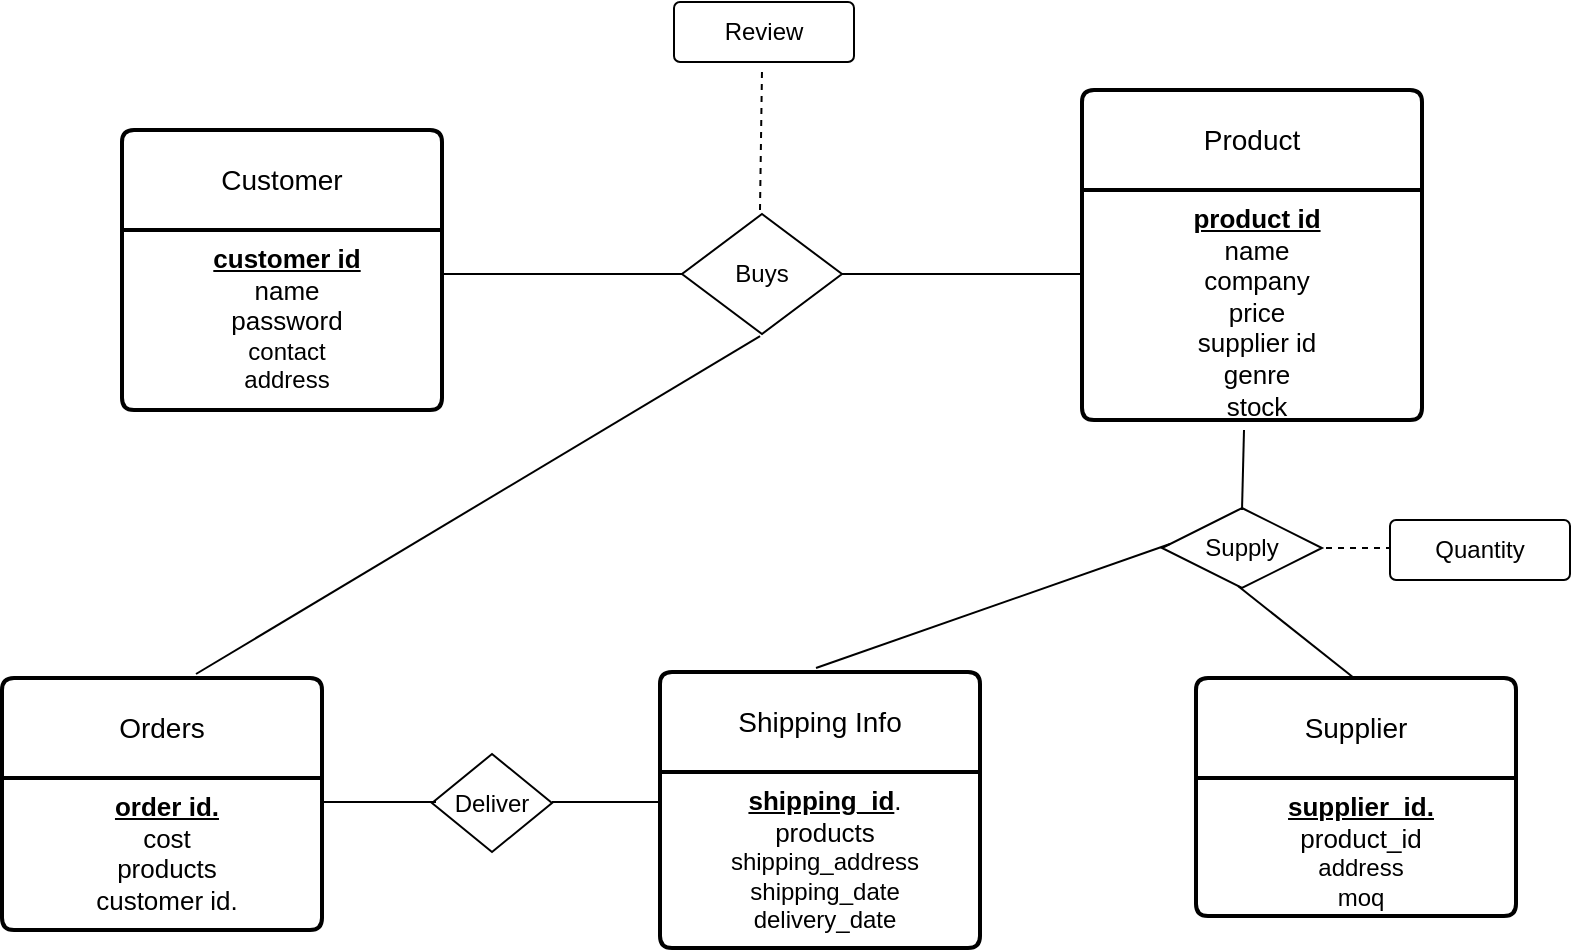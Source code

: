 <mxfile version="24.2.5" type="device">
  <diagram id="R2lEEEUBdFMjLlhIrx00" name="Page-1">
    <mxGraphModel dx="1434" dy="774" grid="1" gridSize="10" guides="0" tooltips="1" connect="0" arrows="1" fold="1" page="1" pageScale="1" pageWidth="850" pageHeight="1100" math="0" shadow="0" extFonts="Permanent Marker^https://fonts.googleapis.com/css?family=Permanent+Marker">
      <root>
        <mxCell id="0" />
        <mxCell id="1" parent="0" />
        <mxCell id="ZalBxmQH-GRY2DC9P5CH-5" value="Customer" style="swimlane;childLayout=stackLayout;horizontal=1;startSize=50;horizontalStack=0;rounded=1;fontSize=14;fontStyle=0;strokeWidth=2;resizeParent=0;resizeLast=1;shadow=0;dashed=0;align=center;arcSize=4;whiteSpace=wrap;html=1;" parent="1" vertex="1">
          <mxGeometry x="120" y="130" width="160" height="140" as="geometry" />
        </mxCell>
        <mxCell id="ZalBxmQH-GRY2DC9P5CH-7" value="&lt;div style=&quot;font-size: 13px;&quot;&gt;&lt;b style=&quot;background-color: initial;&quot;&gt;&lt;u&gt;&lt;font style=&quot;font-size: 13px;&quot;&gt;customer id&lt;/font&gt;&lt;/u&gt;&lt;/b&gt;&lt;/div&gt;&lt;div style=&quot;font-size: 13px;&quot;&gt;&lt;span style=&quot;background-color: initial;&quot;&gt;&lt;font style=&quot;font-size: 13px;&quot;&gt;name&lt;br&gt;&lt;/font&gt;&lt;/span&gt;&lt;/div&gt;&lt;div style=&quot;font-size: 13px;&quot;&gt;password&lt;/div&gt;&lt;div&gt;contact&lt;/div&gt;&lt;div&gt;address&lt;/div&gt;&lt;div&gt;&lt;br&gt;&lt;/div&gt;&lt;div&gt;&lt;br&gt;&lt;div style=&quot;&quot;&gt;&lt;br&gt;&lt;/div&gt;&lt;/div&gt;" style="align=center;strokeColor=none;fillColor=none;spacingLeft=4;fontSize=12;verticalAlign=top;resizable=0;rotatable=0;part=1;html=1;" parent="ZalBxmQH-GRY2DC9P5CH-5" vertex="1">
          <mxGeometry y="50" width="160" height="90" as="geometry" />
        </mxCell>
        <mxCell id="ZalBxmQH-GRY2DC9P5CH-28" style="edgeStyle=orthogonalEdgeStyle;rounded=0;orthogonalLoop=1;jettySize=auto;html=1;exitX=0.5;exitY=1;exitDx=0;exitDy=0;" parent="ZalBxmQH-GRY2DC9P5CH-5" source="ZalBxmQH-GRY2DC9P5CH-7" target="ZalBxmQH-GRY2DC9P5CH-7" edge="1">
          <mxGeometry relative="1" as="geometry" />
        </mxCell>
        <mxCell id="ZalBxmQH-GRY2DC9P5CH-9" value="Product" style="swimlane;childLayout=stackLayout;horizontal=1;startSize=50;horizontalStack=0;rounded=1;fontSize=14;fontStyle=0;strokeWidth=2;resizeParent=0;resizeLast=1;shadow=0;dashed=0;align=center;arcSize=4;whiteSpace=wrap;html=1;" parent="1" vertex="1">
          <mxGeometry x="600" y="110" width="170" height="165" as="geometry" />
        </mxCell>
        <mxCell id="ZalBxmQH-GRY2DC9P5CH-10" value="&lt;div&gt;&lt;b style=&quot;font-size: 13px;&quot;&gt;&lt;u&gt;&lt;font style=&quot;font-size: 13px;&quot;&gt;product id &lt;br&gt;&lt;/font&gt;&lt;/u&gt;&lt;/b&gt;&lt;/div&gt;&lt;div&gt;&lt;span style=&quot;font-size: 13px;&quot;&gt;&lt;font style=&quot;font-size: 13px;&quot;&gt;name&lt;br&gt;&lt;/font&gt;&lt;/span&gt;&lt;/div&gt;&lt;div&gt;&lt;span style=&quot;font-size: 13px;&quot;&gt;&lt;font style=&quot;font-size: 13px;&quot;&gt;company&lt;br&gt;&lt;/font&gt;&lt;/span&gt;&lt;/div&gt;&lt;div&gt;&lt;span style=&quot;font-size: 13px;&quot;&gt;&lt;font style=&quot;font-size: 13px;&quot;&gt;price&lt;br&gt;&lt;/font&gt;&lt;/span&gt;&lt;/div&gt;&lt;div style=&quot;font-size: 13px;&quot;&gt;supplier id&lt;br&gt;&lt;div&gt;genre&lt;/div&gt;&lt;div&gt;stock&lt;/div&gt;&lt;div&gt;&lt;br&gt;&lt;/div&gt;&lt;/div&gt;" style="align=center;strokeColor=none;fillColor=none;spacingLeft=4;fontSize=12;verticalAlign=top;resizable=0;rotatable=0;part=1;html=1;" parent="ZalBxmQH-GRY2DC9P5CH-9" vertex="1">
          <mxGeometry y="50" width="170" height="115" as="geometry" />
        </mxCell>
        <mxCell id="ZalBxmQH-GRY2DC9P5CH-31" style="edgeStyle=orthogonalEdgeStyle;rounded=0;orthogonalLoop=1;jettySize=auto;html=1;exitX=1;exitY=0.5;exitDx=0;exitDy=0;endArrow=none;endFill=0;" parent="1" source="ZalBxmQH-GRY2DC9P5CH-11" edge="1">
          <mxGeometry relative="1" as="geometry">
            <mxPoint x="600" y="202" as="targetPoint" />
          </mxGeometry>
        </mxCell>
        <mxCell id="ZalBxmQH-GRY2DC9P5CH-11" value="Buys" style="shape=rhombus;perimeter=rhombusPerimeter;whiteSpace=wrap;html=1;align=center;" parent="1" vertex="1">
          <mxGeometry x="400" y="172" width="80" height="60" as="geometry" />
        </mxCell>
        <mxCell id="ZalBxmQH-GRY2DC9P5CH-12" value="Orders" style="swimlane;childLayout=stackLayout;horizontal=1;startSize=50;horizontalStack=0;rounded=1;fontSize=14;fontStyle=0;strokeWidth=2;resizeParent=0;resizeLast=1;shadow=0;dashed=0;align=center;arcSize=4;whiteSpace=wrap;html=1;" parent="1" vertex="1">
          <mxGeometry x="60" y="404" width="160" height="126" as="geometry" />
        </mxCell>
        <mxCell id="ZalBxmQH-GRY2DC9P5CH-13" value="&lt;div&gt;&lt;b style=&quot;font-size: 13px;&quot;&gt;&lt;u&gt;&lt;font style=&quot;font-size: 13px;&quot;&gt;order id.&lt;/font&gt;&lt;/u&gt;&lt;/b&gt;&lt;/div&gt;&lt;div&gt;&lt;span style=&quot;font-size: 13px;&quot;&gt;&lt;font style=&quot;font-size: 13px;&quot;&gt;cost&lt;br&gt;&lt;/font&gt;&lt;/span&gt;&lt;/div&gt;&lt;div&gt;&lt;span style=&quot;font-size: 13px;&quot;&gt;&lt;font style=&quot;font-size: 13px;&quot;&gt;products&lt;br&gt;&lt;/font&gt;&lt;/span&gt;&lt;/div&gt;&lt;div style=&quot;font-size: 13px;&quot;&gt;customer id.&lt;/div&gt;" style="align=center;strokeColor=none;fillColor=none;spacingLeft=4;fontSize=12;verticalAlign=top;resizable=0;rotatable=0;part=1;html=1;" parent="ZalBxmQH-GRY2DC9P5CH-12" vertex="1">
          <mxGeometry y="50" width="160" height="76" as="geometry" />
        </mxCell>
        <mxCell id="ZalBxmQH-GRY2DC9P5CH-14" value="Shipping Info" style="swimlane;childLayout=stackLayout;horizontal=1;startSize=50;horizontalStack=0;rounded=1;fontSize=14;fontStyle=0;strokeWidth=2;resizeParent=0;resizeLast=1;shadow=0;dashed=0;align=center;arcSize=4;whiteSpace=wrap;html=1;" parent="1" vertex="1">
          <mxGeometry x="389" y="401" width="160" height="138" as="geometry" />
        </mxCell>
        <mxCell id="ZalBxmQH-GRY2DC9P5CH-15" value="&lt;div&gt;&lt;font style=&quot;font-size: 13px;&quot;&gt;&lt;b&gt;&lt;u&gt;shipping_id&lt;/u&gt;&lt;/b&gt;.&lt;/font&gt;&lt;/div&gt;&lt;div&gt;&lt;font style=&quot;font-size: 13px;&quot;&gt;products&lt;br&gt;&lt;/font&gt;&lt;/div&gt;&lt;div&gt;shipping_address&lt;/div&gt;&lt;div&gt;shipping_date&lt;/div&gt;&lt;div&gt;delivery_date&lt;/div&gt;" style="align=center;strokeColor=none;fillColor=none;spacingLeft=4;fontSize=12;verticalAlign=top;resizable=0;rotatable=0;part=1;html=1;" parent="ZalBxmQH-GRY2DC9P5CH-14" vertex="1">
          <mxGeometry y="50" width="160" height="88" as="geometry" />
        </mxCell>
        <mxCell id="ZalBxmQH-GRY2DC9P5CH-16" value="Supplier" style="swimlane;childLayout=stackLayout;horizontal=1;startSize=50;horizontalStack=0;rounded=1;fontSize=14;fontStyle=0;strokeWidth=2;resizeParent=0;resizeLast=1;shadow=0;dashed=0;align=center;arcSize=4;whiteSpace=wrap;html=1;" parent="1" vertex="1">
          <mxGeometry x="657" y="404" width="160" height="119" as="geometry" />
        </mxCell>
        <mxCell id="ZalBxmQH-GRY2DC9P5CH-17" value="&lt;b style=&quot;font-size: 13px;&quot;&gt;&lt;u&gt;&lt;font style=&quot;font-size: 13px;&quot;&gt;supplier_id.&lt;/font&gt;&lt;/u&gt;&lt;/b&gt;&lt;div style=&quot;font-size: 13px;&quot;&gt;product_id&lt;/div&gt;&lt;div&gt;address&lt;/div&gt;&lt;div&gt;moq&lt;/div&gt;" style="align=center;strokeColor=none;fillColor=none;spacingLeft=4;fontSize=12;verticalAlign=top;resizable=0;rotatable=0;part=1;html=1;" parent="ZalBxmQH-GRY2DC9P5CH-16" vertex="1">
          <mxGeometry y="50" width="160" height="69" as="geometry" />
        </mxCell>
        <mxCell id="ZalBxmQH-GRY2DC9P5CH-19" value="Supply" style="shape=rhombus;perimeter=rhombusPerimeter;whiteSpace=wrap;html=1;align=center;" parent="1" vertex="1">
          <mxGeometry x="640" y="319" width="80" height="40" as="geometry" />
        </mxCell>
        <mxCell id="ZalBxmQH-GRY2DC9P5CH-21" value="Deliver" style="shape=rhombus;perimeter=rhombusPerimeter;whiteSpace=wrap;html=1;align=center;" parent="1" vertex="1">
          <mxGeometry x="275" y="442" width="60" height="49" as="geometry" />
        </mxCell>
        <mxCell id="ZalBxmQH-GRY2DC9P5CH-39" value="" style="line;strokeWidth=1;rotatable=0;dashed=0;labelPosition=right;align=left;verticalAlign=middle;spacingTop=0;spacingLeft=6;points=[];portConstraint=eastwest;" parent="1" vertex="1">
          <mxGeometry x="280" y="197" width="120" height="10" as="geometry" />
        </mxCell>
        <mxCell id="ZalBxmQH-GRY2DC9P5CH-40" value="" style="line;strokeWidth=1;rotatable=0;dashed=0;labelPosition=right;align=left;verticalAlign=middle;spacingTop=0;spacingLeft=6;points=[];portConstraint=eastwest;" parent="1" vertex="1">
          <mxGeometry x="219" y="461" width="58" height="10" as="geometry" />
        </mxCell>
        <mxCell id="ZalBxmQH-GRY2DC9P5CH-41" value="" style="line;strokeWidth=1;rotatable=0;dashed=0;labelPosition=right;align=left;verticalAlign=middle;spacingTop=0;spacingLeft=6;points=[];portConstraint=eastwest;" parent="1" vertex="1">
          <mxGeometry x="335" y="461" width="54" height="10" as="geometry" />
        </mxCell>
        <mxCell id="ZalBxmQH-GRY2DC9P5CH-45" value="" style="endArrow=none;html=1;rounded=0;endFill=0;entryX=0.488;entryY=1.017;entryDx=0;entryDy=0;entryPerimeter=0;" parent="1" target="ZalBxmQH-GRY2DC9P5CH-11" edge="1">
          <mxGeometry width="50" height="50" relative="1" as="geometry">
            <mxPoint x="157" y="402" as="sourcePoint" />
            <mxPoint x="440" y="231" as="targetPoint" />
          </mxGeometry>
        </mxCell>
        <mxCell id="ZalBxmQH-GRY2DC9P5CH-46" value="" style="endArrow=none;html=1;rounded=0;entryX=0.05;entryY=0.45;entryDx=0;entryDy=0;entryPerimeter=0;endFill=0;" parent="1" target="ZalBxmQH-GRY2DC9P5CH-19" edge="1">
          <mxGeometry width="50" height="50" relative="1" as="geometry">
            <mxPoint x="467" y="399" as="sourcePoint" />
            <mxPoint x="517" y="349" as="targetPoint" />
          </mxGeometry>
        </mxCell>
        <mxCell id="ZalBxmQH-GRY2DC9P5CH-47" value="" style="endArrow=none;html=1;rounded=0;entryX=0.475;entryY=0.975;entryDx=0;entryDy=0;entryPerimeter=0;endFill=0;" parent="1" target="ZalBxmQH-GRY2DC9P5CH-19" edge="1">
          <mxGeometry width="50" height="50" relative="1" as="geometry">
            <mxPoint x="736" y="404" as="sourcePoint" />
            <mxPoint x="786" y="354" as="targetPoint" />
          </mxGeometry>
        </mxCell>
        <mxCell id="ZalBxmQH-GRY2DC9P5CH-49" value="" style="endArrow=none;html=1;rounded=0;endFill=0;dashed=1;" parent="1" edge="1">
          <mxGeometry width="50" height="50" relative="1" as="geometry">
            <mxPoint x="439" y="170" as="sourcePoint" />
            <mxPoint x="440" y="100" as="targetPoint" />
          </mxGeometry>
        </mxCell>
        <mxCell id="ZalBxmQH-GRY2DC9P5CH-50" value="Review" style="rounded=1;arcSize=10;whiteSpace=wrap;html=1;align=center;" parent="1" vertex="1">
          <mxGeometry x="396" y="66" width="90" height="30" as="geometry" />
        </mxCell>
        <mxCell id="3uzZX8caUjZ8ce4OJM4Q-1" value="" style="endArrow=none;html=1;rounded=0;dashed=1;" parent="1" edge="1">
          <mxGeometry width="50" height="50" relative="1" as="geometry">
            <mxPoint x="722" y="339" as="sourcePoint" />
            <mxPoint x="772" y="339" as="targetPoint" />
          </mxGeometry>
        </mxCell>
        <mxCell id="3uzZX8caUjZ8ce4OJM4Q-3" value="Quantity" style="rounded=1;arcSize=10;whiteSpace=wrap;html=1;align=center;" parent="1" vertex="1">
          <mxGeometry x="754" y="325" width="90" height="30" as="geometry" />
        </mxCell>
        <mxCell id="183Icf0CfkP7b161mnRV-1" value="" style="endArrow=none;html=1;rounded=0;endFill=0;" parent="1" edge="1">
          <mxGeometry width="50" height="50" relative="1" as="geometry">
            <mxPoint x="680" y="320" as="sourcePoint" />
            <mxPoint x="681" y="280" as="targetPoint" />
          </mxGeometry>
        </mxCell>
      </root>
    </mxGraphModel>
  </diagram>
</mxfile>
